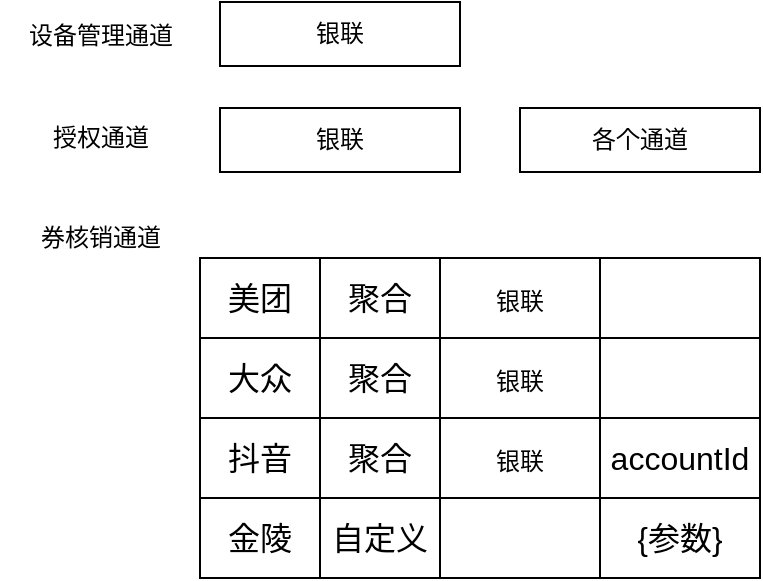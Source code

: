 <mxfile version="24.7.14">
  <diagram name="第 1 页" id="CfSk6j9e2I_ZTFLaGC2U">
    <mxGraphModel dx="1434" dy="746" grid="1" gridSize="10" guides="1" tooltips="1" connect="1" arrows="1" fold="1" page="1" pageScale="1" pageWidth="827" pageHeight="1169" math="0" shadow="0">
      <root>
        <mxCell id="0" />
        <mxCell id="1" parent="0" />
        <mxCell id="CIUNbi46rHrQNufvdkJi-16" value="" style="shape=table;startSize=0;container=1;collapsible=0;childLayout=tableLayout;fontSize=16;" vertex="1" parent="1">
          <mxGeometry x="430" y="525" width="280" height="160" as="geometry" />
        </mxCell>
        <mxCell id="CIUNbi46rHrQNufvdkJi-17" value="" style="shape=tableRow;horizontal=0;startSize=0;swimlaneHead=0;swimlaneBody=0;strokeColor=inherit;top=0;left=0;bottom=0;right=0;collapsible=0;dropTarget=0;fillColor=none;points=[[0,0.5],[1,0.5]];portConstraint=eastwest;fontSize=16;" vertex="1" parent="CIUNbi46rHrQNufvdkJi-16">
          <mxGeometry width="280" height="40" as="geometry" />
        </mxCell>
        <mxCell id="CIUNbi46rHrQNufvdkJi-18" value="美团" style="shape=partialRectangle;html=1;whiteSpace=wrap;connectable=0;strokeColor=inherit;overflow=hidden;fillColor=none;top=0;left=0;bottom=0;right=0;pointerEvents=1;fontSize=16;" vertex="1" parent="CIUNbi46rHrQNufvdkJi-17">
          <mxGeometry width="60" height="40" as="geometry">
            <mxRectangle width="60" height="40" as="alternateBounds" />
          </mxGeometry>
        </mxCell>
        <mxCell id="CIUNbi46rHrQNufvdkJi-19" value="聚合" style="shape=partialRectangle;html=1;whiteSpace=wrap;connectable=0;strokeColor=inherit;overflow=hidden;fillColor=none;top=0;left=0;bottom=0;right=0;pointerEvents=1;fontSize=16;" vertex="1" parent="CIUNbi46rHrQNufvdkJi-17">
          <mxGeometry x="60" width="60" height="40" as="geometry">
            <mxRectangle width="60" height="40" as="alternateBounds" />
          </mxGeometry>
        </mxCell>
        <mxCell id="CIUNbi46rHrQNufvdkJi-20" value="&lt;span style=&quot;font-size: 12px;&quot;&gt;银联&lt;/span&gt;" style="shape=partialRectangle;html=1;whiteSpace=wrap;connectable=0;strokeColor=inherit;overflow=hidden;fillColor=none;top=0;left=0;bottom=0;right=0;pointerEvents=1;fontSize=16;" vertex="1" parent="CIUNbi46rHrQNufvdkJi-17">
          <mxGeometry x="120" width="80" height="40" as="geometry">
            <mxRectangle width="80" height="40" as="alternateBounds" />
          </mxGeometry>
        </mxCell>
        <mxCell id="CIUNbi46rHrQNufvdkJi-39" style="shape=partialRectangle;html=1;whiteSpace=wrap;connectable=0;strokeColor=inherit;overflow=hidden;fillColor=none;top=0;left=0;bottom=0;right=0;pointerEvents=1;fontSize=16;" vertex="1" parent="CIUNbi46rHrQNufvdkJi-17">
          <mxGeometry x="200" width="80" height="40" as="geometry">
            <mxRectangle width="80" height="40" as="alternateBounds" />
          </mxGeometry>
        </mxCell>
        <mxCell id="CIUNbi46rHrQNufvdkJi-21" value="" style="shape=tableRow;horizontal=0;startSize=0;swimlaneHead=0;swimlaneBody=0;strokeColor=inherit;top=0;left=0;bottom=0;right=0;collapsible=0;dropTarget=0;fillColor=none;points=[[0,0.5],[1,0.5]];portConstraint=eastwest;fontSize=16;" vertex="1" parent="CIUNbi46rHrQNufvdkJi-16">
          <mxGeometry y="40" width="280" height="40" as="geometry" />
        </mxCell>
        <mxCell id="CIUNbi46rHrQNufvdkJi-22" value="大众" style="shape=partialRectangle;html=1;whiteSpace=wrap;connectable=0;strokeColor=inherit;overflow=hidden;fillColor=none;top=0;left=0;bottom=0;right=0;pointerEvents=1;fontSize=16;" vertex="1" parent="CIUNbi46rHrQNufvdkJi-21">
          <mxGeometry width="60" height="40" as="geometry">
            <mxRectangle width="60" height="40" as="alternateBounds" />
          </mxGeometry>
        </mxCell>
        <mxCell id="CIUNbi46rHrQNufvdkJi-23" value="聚合" style="shape=partialRectangle;html=1;whiteSpace=wrap;connectable=0;strokeColor=inherit;overflow=hidden;fillColor=none;top=0;left=0;bottom=0;right=0;pointerEvents=1;fontSize=16;" vertex="1" parent="CIUNbi46rHrQNufvdkJi-21">
          <mxGeometry x="60" width="60" height="40" as="geometry">
            <mxRectangle width="60" height="40" as="alternateBounds" />
          </mxGeometry>
        </mxCell>
        <mxCell id="CIUNbi46rHrQNufvdkJi-24" value="&lt;span style=&quot;font-size: 12px;&quot;&gt;银联&lt;/span&gt;" style="shape=partialRectangle;html=1;whiteSpace=wrap;connectable=0;strokeColor=inherit;overflow=hidden;fillColor=none;top=0;left=0;bottom=0;right=0;pointerEvents=1;fontSize=16;" vertex="1" parent="CIUNbi46rHrQNufvdkJi-21">
          <mxGeometry x="120" width="80" height="40" as="geometry">
            <mxRectangle width="80" height="40" as="alternateBounds" />
          </mxGeometry>
        </mxCell>
        <mxCell id="CIUNbi46rHrQNufvdkJi-40" style="shape=partialRectangle;html=1;whiteSpace=wrap;connectable=0;strokeColor=inherit;overflow=hidden;fillColor=none;top=0;left=0;bottom=0;right=0;pointerEvents=1;fontSize=16;" vertex="1" parent="CIUNbi46rHrQNufvdkJi-21">
          <mxGeometry x="200" width="80" height="40" as="geometry">
            <mxRectangle width="80" height="40" as="alternateBounds" />
          </mxGeometry>
        </mxCell>
        <mxCell id="CIUNbi46rHrQNufvdkJi-25" value="" style="shape=tableRow;horizontal=0;startSize=0;swimlaneHead=0;swimlaneBody=0;strokeColor=inherit;top=0;left=0;bottom=0;right=0;collapsible=0;dropTarget=0;fillColor=none;points=[[0,0.5],[1,0.5]];portConstraint=eastwest;fontSize=16;" vertex="1" parent="CIUNbi46rHrQNufvdkJi-16">
          <mxGeometry y="80" width="280" height="40" as="geometry" />
        </mxCell>
        <mxCell id="CIUNbi46rHrQNufvdkJi-26" value="抖音" style="shape=partialRectangle;html=1;whiteSpace=wrap;connectable=0;strokeColor=inherit;overflow=hidden;fillColor=none;top=0;left=0;bottom=0;right=0;pointerEvents=1;fontSize=16;" vertex="1" parent="CIUNbi46rHrQNufvdkJi-25">
          <mxGeometry width="60" height="40" as="geometry">
            <mxRectangle width="60" height="40" as="alternateBounds" />
          </mxGeometry>
        </mxCell>
        <mxCell id="CIUNbi46rHrQNufvdkJi-27" value="聚合" style="shape=partialRectangle;html=1;whiteSpace=wrap;connectable=0;strokeColor=inherit;overflow=hidden;fillColor=none;top=0;left=0;bottom=0;right=0;pointerEvents=1;fontSize=16;" vertex="1" parent="CIUNbi46rHrQNufvdkJi-25">
          <mxGeometry x="60" width="60" height="40" as="geometry">
            <mxRectangle width="60" height="40" as="alternateBounds" />
          </mxGeometry>
        </mxCell>
        <mxCell id="CIUNbi46rHrQNufvdkJi-28" value="&lt;span style=&quot;font-size: 12px;&quot;&gt;银联&lt;/span&gt;" style="shape=partialRectangle;html=1;whiteSpace=wrap;connectable=0;strokeColor=inherit;overflow=hidden;fillColor=none;top=0;left=0;bottom=0;right=0;pointerEvents=1;fontSize=16;" vertex="1" parent="CIUNbi46rHrQNufvdkJi-25">
          <mxGeometry x="120" width="80" height="40" as="geometry">
            <mxRectangle width="80" height="40" as="alternateBounds" />
          </mxGeometry>
        </mxCell>
        <mxCell id="CIUNbi46rHrQNufvdkJi-41" value="accountId" style="shape=partialRectangle;html=1;whiteSpace=wrap;connectable=0;strokeColor=inherit;overflow=hidden;fillColor=none;top=0;left=0;bottom=0;right=0;pointerEvents=1;fontSize=16;" vertex="1" parent="CIUNbi46rHrQNufvdkJi-25">
          <mxGeometry x="200" width="80" height="40" as="geometry">
            <mxRectangle width="80" height="40" as="alternateBounds" />
          </mxGeometry>
        </mxCell>
        <mxCell id="CIUNbi46rHrQNufvdkJi-35" style="shape=tableRow;horizontal=0;startSize=0;swimlaneHead=0;swimlaneBody=0;strokeColor=inherit;top=0;left=0;bottom=0;right=0;collapsible=0;dropTarget=0;fillColor=none;points=[[0,0.5],[1,0.5]];portConstraint=eastwest;fontSize=16;" vertex="1" parent="CIUNbi46rHrQNufvdkJi-16">
          <mxGeometry y="120" width="280" height="40" as="geometry" />
        </mxCell>
        <mxCell id="CIUNbi46rHrQNufvdkJi-36" value="金陵" style="shape=partialRectangle;html=1;whiteSpace=wrap;connectable=0;strokeColor=inherit;overflow=hidden;fillColor=none;top=0;left=0;bottom=0;right=0;pointerEvents=1;fontSize=16;" vertex="1" parent="CIUNbi46rHrQNufvdkJi-35">
          <mxGeometry width="60" height="40" as="geometry">
            <mxRectangle width="60" height="40" as="alternateBounds" />
          </mxGeometry>
        </mxCell>
        <mxCell id="CIUNbi46rHrQNufvdkJi-37" value="自定义" style="shape=partialRectangle;html=1;whiteSpace=wrap;connectable=0;strokeColor=inherit;overflow=hidden;fillColor=none;top=0;left=0;bottom=0;right=0;pointerEvents=1;fontSize=16;" vertex="1" parent="CIUNbi46rHrQNufvdkJi-35">
          <mxGeometry x="60" width="60" height="40" as="geometry">
            <mxRectangle width="60" height="40" as="alternateBounds" />
          </mxGeometry>
        </mxCell>
        <mxCell id="CIUNbi46rHrQNufvdkJi-38" value="" style="shape=partialRectangle;html=1;whiteSpace=wrap;connectable=0;strokeColor=inherit;overflow=hidden;fillColor=none;top=0;left=0;bottom=0;right=0;pointerEvents=1;fontSize=16;" vertex="1" parent="CIUNbi46rHrQNufvdkJi-35">
          <mxGeometry x="120" width="80" height="40" as="geometry">
            <mxRectangle width="80" height="40" as="alternateBounds" />
          </mxGeometry>
        </mxCell>
        <mxCell id="CIUNbi46rHrQNufvdkJi-42" value="{参数}" style="shape=partialRectangle;html=1;whiteSpace=wrap;connectable=0;strokeColor=inherit;overflow=hidden;fillColor=none;top=0;left=0;bottom=0;right=0;pointerEvents=1;fontSize=16;" vertex="1" parent="CIUNbi46rHrQNufvdkJi-35">
          <mxGeometry x="200" width="80" height="40" as="geometry">
            <mxRectangle width="80" height="40" as="alternateBounds" />
          </mxGeometry>
        </mxCell>
        <mxCell id="CIUNbi46rHrQNufvdkJi-29" value="设备管理通道" style="text;html=1;align=center;verticalAlign=middle;resizable=0;points=[];autosize=1;strokeColor=none;fillColor=none;" vertex="1" parent="1">
          <mxGeometry x="330" y="399" width="100" height="30" as="geometry" />
        </mxCell>
        <mxCell id="CIUNbi46rHrQNufvdkJi-30" value="银联" style="rounded=0;whiteSpace=wrap;html=1;" vertex="1" parent="1">
          <mxGeometry x="440" y="397" width="120" height="32" as="geometry" />
        </mxCell>
        <mxCell id="CIUNbi46rHrQNufvdkJi-31" value="授权通道" style="text;html=1;align=center;verticalAlign=middle;resizable=0;points=[];autosize=1;strokeColor=none;fillColor=none;" vertex="1" parent="1">
          <mxGeometry x="345" y="450" width="70" height="30" as="geometry" />
        </mxCell>
        <mxCell id="CIUNbi46rHrQNufvdkJi-32" value="银联" style="rounded=0;whiteSpace=wrap;html=1;" vertex="1" parent="1">
          <mxGeometry x="440" y="450" width="120" height="32" as="geometry" />
        </mxCell>
        <mxCell id="CIUNbi46rHrQNufvdkJi-33" value="各个通道" style="rounded=0;whiteSpace=wrap;html=1;" vertex="1" parent="1">
          <mxGeometry x="590" y="450" width="120" height="32" as="geometry" />
        </mxCell>
        <mxCell id="CIUNbi46rHrQNufvdkJi-34" value="券核销通道" style="text;html=1;align=center;verticalAlign=middle;resizable=0;points=[];autosize=1;strokeColor=none;fillColor=none;" vertex="1" parent="1">
          <mxGeometry x="340" y="500" width="80" height="30" as="geometry" />
        </mxCell>
      </root>
    </mxGraphModel>
  </diagram>
</mxfile>
